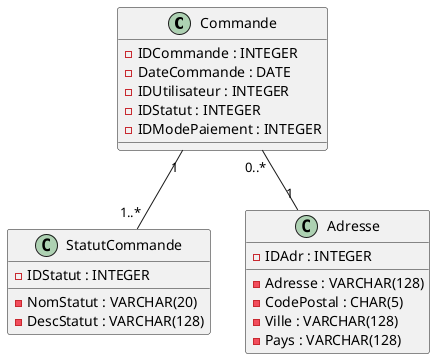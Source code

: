 @startuml
class "Commande" {
  - IDCommande : INTEGER
  - DateCommande : DATE
  - IDUtilisateur : INTEGER
  - IDStatut : INTEGER
  - IDModePaiement : INTEGER
}

class "StatutCommande" {
  - IDStatut : INTEGER
  - NomStatut : VARCHAR(20)
  - DescStatut : VARCHAR(128)
}

class "Adresse" {
  - IDAdr : INTEGER
  - Adresse : VARCHAR(128)
  - CodePostal : CHAR(5)
  - Ville : VARCHAR(128)
  - Pays : VARCHAR(128)
}

Commande "1" -- "1..*" StatutCommande
Commande "0..*" -- "1" Adresse
@enduml

